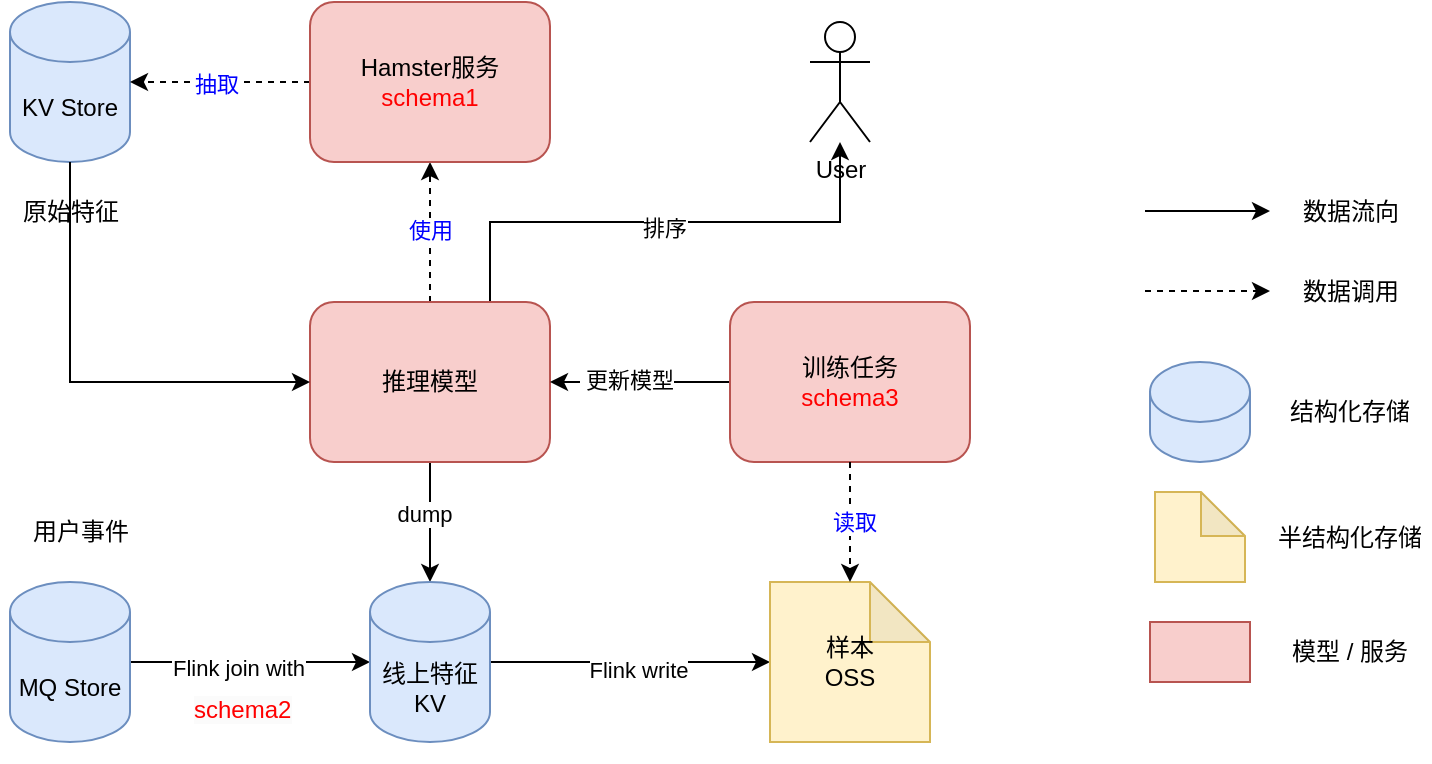 <mxfile version="24.8.4">
  <diagram name="Page-1" id="qXRbhmsQQ-WjkEqmQHUM">
    <mxGraphModel dx="1026" dy="651" grid="1" gridSize="10" guides="1" tooltips="1" connect="1" arrows="1" fold="1" page="1" pageScale="1" pageWidth="850" pageHeight="1100" math="0" shadow="0">
      <root>
        <mxCell id="0" />
        <mxCell id="1" parent="0" />
        <mxCell id="yvtifQjkQSGxJQIHdGsD-2" value="KV Store" style="shape=cylinder3;whiteSpace=wrap;html=1;boundedLbl=1;backgroundOutline=1;size=15;fillColor=#dae8fc;strokeColor=#6c8ebf;" parent="1" vertex="1">
          <mxGeometry x="210" y="220" width="60" height="80" as="geometry" />
        </mxCell>
        <mxCell id="yvtifQjkQSGxJQIHdGsD-4" value="原始特征" style="text;html=1;align=center;verticalAlign=middle;resizable=0;points=[];autosize=1;strokeColor=none;fillColor=none;" parent="1" vertex="1">
          <mxGeometry x="205" y="310" width="70" height="30" as="geometry" />
        </mxCell>
        <mxCell id="yvtifQjkQSGxJQIHdGsD-13" style="edgeStyle=orthogonalEdgeStyle;rounded=0;orthogonalLoop=1;jettySize=auto;html=1;exitX=0.5;exitY=0;exitDx=0;exitDy=0;entryX=0.5;entryY=1;entryDx=0;entryDy=0;dashed=1;" parent="1" source="yvtifQjkQSGxJQIHdGsD-12" edge="1">
          <mxGeometry relative="1" as="geometry">
            <mxPoint x="420" y="300" as="targetPoint" />
          </mxGeometry>
        </mxCell>
        <mxCell id="yvtifQjkQSGxJQIHdGsD-14" value="&lt;font color=&quot;#0000ff&quot;&gt;使用&lt;/font&gt;" style="edgeLabel;html=1;align=center;verticalAlign=middle;resizable=0;points=[];" parent="yvtifQjkQSGxJQIHdGsD-13" vertex="1" connectable="0">
          <mxGeometry x="-0.025" y="2" relative="1" as="geometry">
            <mxPoint as="offset" />
          </mxGeometry>
        </mxCell>
        <mxCell id="yvtifQjkQSGxJQIHdGsD-17" style="edgeStyle=orthogonalEdgeStyle;rounded=0;orthogonalLoop=1;jettySize=auto;html=1;exitX=0.5;exitY=1;exitDx=0;exitDy=0;entryX=0.5;entryY=0;entryDx=0;entryDy=0;" parent="1" source="yvtifQjkQSGxJQIHdGsD-12" edge="1">
          <mxGeometry relative="1" as="geometry">
            <mxPoint x="420" y="510" as="targetPoint" />
          </mxGeometry>
        </mxCell>
        <mxCell id="yvtifQjkQSGxJQIHdGsD-39" value="dump" style="edgeLabel;html=1;align=center;verticalAlign=middle;resizable=0;points=[];" parent="yvtifQjkQSGxJQIHdGsD-17" vertex="1" connectable="0">
          <mxGeometry x="-0.16" y="-3" relative="1" as="geometry">
            <mxPoint as="offset" />
          </mxGeometry>
        </mxCell>
        <mxCell id="yvtifQjkQSGxJQIHdGsD-38" style="edgeStyle=orthogonalEdgeStyle;rounded=0;orthogonalLoop=1;jettySize=auto;html=1;exitX=0.75;exitY=0;exitDx=0;exitDy=0;" parent="1" source="yvtifQjkQSGxJQIHdGsD-12" target="yvtifQjkQSGxJQIHdGsD-27" edge="1">
          <mxGeometry relative="1" as="geometry">
            <mxPoint x="590" y="300" as="targetPoint" />
          </mxGeometry>
        </mxCell>
        <mxCell id="yvtifQjkQSGxJQIHdGsD-44" value="排序" style="edgeLabel;html=1;align=center;verticalAlign=middle;resizable=0;points=[];" parent="yvtifQjkQSGxJQIHdGsD-38" vertex="1" connectable="0">
          <mxGeometry x="-0.016" y="-2" relative="1" as="geometry">
            <mxPoint x="1" y="1" as="offset" />
          </mxGeometry>
        </mxCell>
        <mxCell id="yvtifQjkQSGxJQIHdGsD-12" value="推理模型" style="rounded=1;whiteSpace=wrap;html=1;fillColor=#f8cecc;strokeColor=#b85450;" parent="1" vertex="1">
          <mxGeometry x="360" y="370" width="120" height="80" as="geometry" />
        </mxCell>
        <mxCell id="yvtifQjkQSGxJQIHdGsD-27" value="User" style="shape=umlActor;verticalLabelPosition=bottom;verticalAlign=top;html=1;outlineConnect=0;" parent="1" vertex="1">
          <mxGeometry x="610" y="230" width="30" height="60" as="geometry" />
        </mxCell>
        <mxCell id="yvtifQjkQSGxJQIHdGsD-30" value="&lt;span style=&quot;color: rgb(255, 0, 0); font-family: Helvetica; font-size: 12px; font-style: normal; font-variant-ligatures: normal; font-variant-caps: normal; font-weight: 400; letter-spacing: normal; orphans: 2; text-align: center; text-indent: 0px; text-transform: none; widows: 2; word-spacing: 0px; -webkit-text-stroke-width: 0px; white-space: normal; background-color: rgb(251, 251, 251); text-decoration-thickness: initial; text-decoration-style: initial; text-decoration-color: initial; display: inline !important; float: none;&quot;&gt;schema2&lt;/span&gt;" style="text;whiteSpace=wrap;html=1;" parent="1" vertex="1">
          <mxGeometry x="300" y="560" width="80" height="40" as="geometry" />
        </mxCell>
        <mxCell id="yvtifQjkQSGxJQIHdGsD-37" value="" style="edgeStyle=orthogonalEdgeStyle;rounded=0;orthogonalLoop=1;jettySize=auto;html=1;" parent="1" source="yvtifQjkQSGxJQIHdGsD-32" target="yvtifQjkQSGxJQIHdGsD-12" edge="1">
          <mxGeometry relative="1" as="geometry" />
        </mxCell>
        <mxCell id="yvtifQjkQSGxJQIHdGsD-40" value="&amp;nbsp;更新模型" style="edgeLabel;html=1;align=center;verticalAlign=middle;resizable=0;points=[];" parent="yvtifQjkQSGxJQIHdGsD-37" vertex="1" connectable="0">
          <mxGeometry x="0.156" y="-1" relative="1" as="geometry">
            <mxPoint as="offset" />
          </mxGeometry>
        </mxCell>
        <mxCell id="yvtifQjkQSGxJQIHdGsD-32" value="训练任务&lt;div&gt;&lt;span style=&quot;color: rgb(255, 0, 0);&quot;&gt;schema3&lt;/span&gt;&lt;br&gt;&lt;/div&gt;" style="rounded=1;whiteSpace=wrap;html=1;fillColor=#f8cecc;strokeColor=#b85450;" parent="1" vertex="1">
          <mxGeometry x="570" y="370" width="120" height="80" as="geometry" />
        </mxCell>
        <mxCell id="yvtifQjkQSGxJQIHdGsD-56" value="" style="edgeStyle=orthogonalEdgeStyle;rounded=0;orthogonalLoop=1;jettySize=auto;html=1;" parent="1" source="yvtifQjkQSGxJQIHdGsD-47" target="yvtifQjkQSGxJQIHdGsD-49" edge="1">
          <mxGeometry relative="1" as="geometry" />
        </mxCell>
        <mxCell id="yvtifQjkQSGxJQIHdGsD-60" value="Flink join with" style="edgeLabel;html=1;align=center;verticalAlign=middle;resizable=0;points=[];" parent="yvtifQjkQSGxJQIHdGsD-56" vertex="1" connectable="0">
          <mxGeometry x="-0.1" y="-3" relative="1" as="geometry">
            <mxPoint as="offset" />
          </mxGeometry>
        </mxCell>
        <mxCell id="yvtifQjkQSGxJQIHdGsD-47" value="MQ Store" style="shape=cylinder3;whiteSpace=wrap;html=1;boundedLbl=1;backgroundOutline=1;size=15;fillColor=#dae8fc;strokeColor=#6c8ebf;" parent="1" vertex="1">
          <mxGeometry x="210" y="510" width="60" height="80" as="geometry" />
        </mxCell>
        <mxCell id="yvtifQjkQSGxJQIHdGsD-48" value="用户事件" style="text;html=1;align=center;verticalAlign=middle;resizable=0;points=[];autosize=1;strokeColor=none;fillColor=none;" parent="1" vertex="1">
          <mxGeometry x="210" y="470" width="70" height="30" as="geometry" />
        </mxCell>
        <mxCell id="yvtifQjkQSGxJQIHdGsD-52" value="" style="edgeStyle=orthogonalEdgeStyle;rounded=0;orthogonalLoop=1;jettySize=auto;html=1;" parent="1" source="yvtifQjkQSGxJQIHdGsD-49" target="yvtifQjkQSGxJQIHdGsD-51" edge="1">
          <mxGeometry relative="1" as="geometry" />
        </mxCell>
        <mxCell id="EqikEDWO4sS0cByQCsmS-10" value="Flink write" style="edgeLabel;html=1;align=center;verticalAlign=middle;resizable=0;points=[];" vertex="1" connectable="0" parent="yvtifQjkQSGxJQIHdGsD-52">
          <mxGeometry x="0.057" y="-4" relative="1" as="geometry">
            <mxPoint as="offset" />
          </mxGeometry>
        </mxCell>
        <mxCell id="yvtifQjkQSGxJQIHdGsD-49" value="线上特征KV" style="shape=cylinder3;whiteSpace=wrap;html=1;boundedLbl=1;backgroundOutline=1;size=15;fillColor=#dae8fc;strokeColor=#6c8ebf;" parent="1" vertex="1">
          <mxGeometry x="390" y="510" width="60" height="80" as="geometry" />
        </mxCell>
        <mxCell id="yvtifQjkQSGxJQIHdGsD-51" value="样本&lt;div&gt;OSS&lt;/div&gt;" style="shape=note;whiteSpace=wrap;html=1;backgroundOutline=1;darkOpacity=0.05;fillColor=#fff2cc;strokeColor=#d6b656;" parent="1" vertex="1">
          <mxGeometry x="590" y="510" width="80" height="80" as="geometry" />
        </mxCell>
        <mxCell id="yvtifQjkQSGxJQIHdGsD-53" style="edgeStyle=orthogonalEdgeStyle;rounded=0;orthogonalLoop=1;jettySize=auto;html=1;exitX=0.5;exitY=1;exitDx=0;exitDy=0;entryX=0.5;entryY=0;entryDx=0;entryDy=0;dashed=1;entryPerimeter=0;" parent="1" source="yvtifQjkQSGxJQIHdGsD-32" target="yvtifQjkQSGxJQIHdGsD-51" edge="1">
          <mxGeometry relative="1" as="geometry">
            <mxPoint x="430" y="380" as="sourcePoint" />
            <mxPoint x="430" y="310" as="targetPoint" />
          </mxGeometry>
        </mxCell>
        <mxCell id="yvtifQjkQSGxJQIHdGsD-54" value="&lt;font color=&quot;#0000ff&quot;&gt;读取&lt;/font&gt;" style="edgeLabel;html=1;align=center;verticalAlign=middle;resizable=0;points=[];" parent="yvtifQjkQSGxJQIHdGsD-53" vertex="1" connectable="0">
          <mxGeometry x="-0.025" y="2" relative="1" as="geometry">
            <mxPoint as="offset" />
          </mxGeometry>
        </mxCell>
        <mxCell id="ZrXXdB7reIVVKMhRh00o-4" value="结构化存储" style="text;html=1;align=center;verticalAlign=middle;whiteSpace=wrap;rounded=0;" parent="1" vertex="1">
          <mxGeometry x="840" y="410" width="80" height="30" as="geometry" />
        </mxCell>
        <mxCell id="ZrXXdB7reIVVKMhRh00o-7" value="半结构化存储" style="text;html=1;align=center;verticalAlign=middle;whiteSpace=wrap;rounded=0;" parent="1" vertex="1">
          <mxGeometry x="840" y="472.5" width="80" height="30" as="geometry" />
        </mxCell>
        <mxCell id="ZrXXdB7reIVVKMhRh00o-8" value="" style="rounded=1;whiteSpace=wrap;html=1;fillColor=#f8cecc;strokeColor=#b85450;arcSize=0;" parent="1" vertex="1">
          <mxGeometry x="780" y="530" width="50" height="30" as="geometry" />
        </mxCell>
        <mxCell id="ZrXXdB7reIVVKMhRh00o-9" value="模型 / 服务" style="text;html=1;align=center;verticalAlign=middle;whiteSpace=wrap;rounded=0;" parent="1" vertex="1">
          <mxGeometry x="840" y="530" width="80" height="30" as="geometry" />
        </mxCell>
        <mxCell id="ZrXXdB7reIVVKMhRh00o-10" value="" style="shape=cylinder3;whiteSpace=wrap;html=1;boundedLbl=1;backgroundOutline=1;size=15;fillColor=#dae8fc;strokeColor=#6c8ebf;" parent="1" vertex="1">
          <mxGeometry x="780" y="400" width="50" height="50" as="geometry" />
        </mxCell>
        <mxCell id="ZrXXdB7reIVVKMhRh00o-13" value="" style="shape=note;whiteSpace=wrap;html=1;backgroundOutline=1;darkOpacity=0.05;size=22;fillColor=#fff2cc;strokeColor=#d6b656;" parent="1" vertex="1">
          <mxGeometry x="782.5" y="465" width="45" height="45" as="geometry" />
        </mxCell>
        <mxCell id="ZrXXdB7reIVVKMhRh00o-14" value="" style="endArrow=classic;html=1;rounded=0;" parent="1" edge="1">
          <mxGeometry width="50" height="50" relative="1" as="geometry">
            <mxPoint x="777.5" y="324.5" as="sourcePoint" />
            <mxPoint x="840" y="324.5" as="targetPoint" />
          </mxGeometry>
        </mxCell>
        <mxCell id="ZrXXdB7reIVVKMhRh00o-15" value="数据流向" style="text;html=1;align=center;verticalAlign=middle;resizable=0;points=[];autosize=1;strokeColor=none;fillColor=none;" parent="1" vertex="1">
          <mxGeometry x="845" y="310" width="70" height="30" as="geometry" />
        </mxCell>
        <mxCell id="ZrXXdB7reIVVKMhRh00o-18" value="" style="endArrow=classic;html=1;rounded=0;dashed=1;" parent="1" edge="1">
          <mxGeometry width="50" height="50" relative="1" as="geometry">
            <mxPoint x="777.5" y="364.5" as="sourcePoint" />
            <mxPoint x="840" y="364.5" as="targetPoint" />
          </mxGeometry>
        </mxCell>
        <mxCell id="ZrXXdB7reIVVKMhRh00o-19" value="数据调用" style="text;html=1;align=center;verticalAlign=middle;resizable=0;points=[];autosize=1;strokeColor=none;fillColor=none;" parent="1" vertex="1">
          <mxGeometry x="845" y="350" width="70" height="30" as="geometry" />
        </mxCell>
        <mxCell id="EqikEDWO4sS0cByQCsmS-7" value="" style="edgeStyle=orthogonalEdgeStyle;rounded=0;orthogonalLoop=1;jettySize=auto;html=1;dashed=1;" edge="1" parent="1" source="EqikEDWO4sS0cByQCsmS-1" target="yvtifQjkQSGxJQIHdGsD-2">
          <mxGeometry relative="1" as="geometry" />
        </mxCell>
        <mxCell id="EqikEDWO4sS0cByQCsmS-8" value="&lt;font color=&quot;#0000ff&quot;&gt;抽取&lt;/font&gt;" style="edgeLabel;html=1;align=center;verticalAlign=middle;resizable=0;points=[];" vertex="1" connectable="0" parent="EqikEDWO4sS0cByQCsmS-7">
          <mxGeometry x="0.044" y="1" relative="1" as="geometry">
            <mxPoint as="offset" />
          </mxGeometry>
        </mxCell>
        <mxCell id="EqikEDWO4sS0cByQCsmS-1" value="Hamster服务&lt;div&gt;&lt;font color=&quot;#ff0000&quot;&gt;schema1&lt;/font&gt;&lt;/div&gt;" style="rounded=1;whiteSpace=wrap;html=1;fillColor=#f8cecc;strokeColor=#b85450;" vertex="1" parent="1">
          <mxGeometry x="360" y="220" width="120" height="80" as="geometry" />
        </mxCell>
        <mxCell id="EqikEDWO4sS0cByQCsmS-6" value="" style="endArrow=classic;html=1;rounded=0;exitX=0.5;exitY=1;exitDx=0;exitDy=0;exitPerimeter=0;edgeStyle=orthogonalEdgeStyle;entryX=0;entryY=0.5;entryDx=0;entryDy=0;" edge="1" parent="1" source="yvtifQjkQSGxJQIHdGsD-2" target="yvtifQjkQSGxJQIHdGsD-12">
          <mxGeometry width="50" height="50" relative="1" as="geometry">
            <mxPoint x="100" y="420" as="sourcePoint" />
            <mxPoint x="310" y="410" as="targetPoint" />
          </mxGeometry>
        </mxCell>
      </root>
    </mxGraphModel>
  </diagram>
</mxfile>
